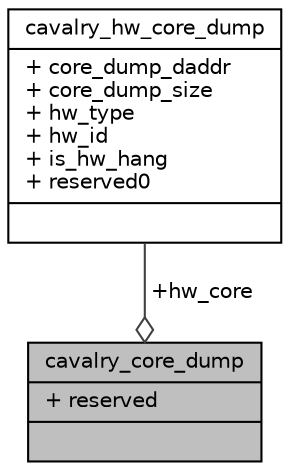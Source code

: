 digraph "cavalry_core_dump"
{
 // INTERACTIVE_SVG=YES
 // LATEX_PDF_SIZE
  bgcolor="transparent";
  edge [fontname="Helvetica",fontsize="10",labelfontname="Helvetica",labelfontsize="10"];
  node [fontname="Helvetica",fontsize="10",shape=record];
  Node1 [label="{cavalry_core_dump\n|+ reserved\l|}",height=0.2,width=0.4,color="black", fillcolor="grey75", style="filled", fontcolor="black",tooltip=" "];
  Node2 -> Node1 [color="grey25",fontsize="10",style="solid",label=" +hw_core" ,arrowhead="odiamond",fontname="Helvetica"];
  Node2 [label="{cavalry_hw_core_dump\n|+ core_dump_daddr\l+ core_dump_size\l+ hw_type\l+ hw_id\l+ is_hw_hang\l+ reserved0\l|}",height=0.2,width=0.4,color="black",URL="$d7/db6/structcavalry__hw__core__dump.html",tooltip=" "];
}
